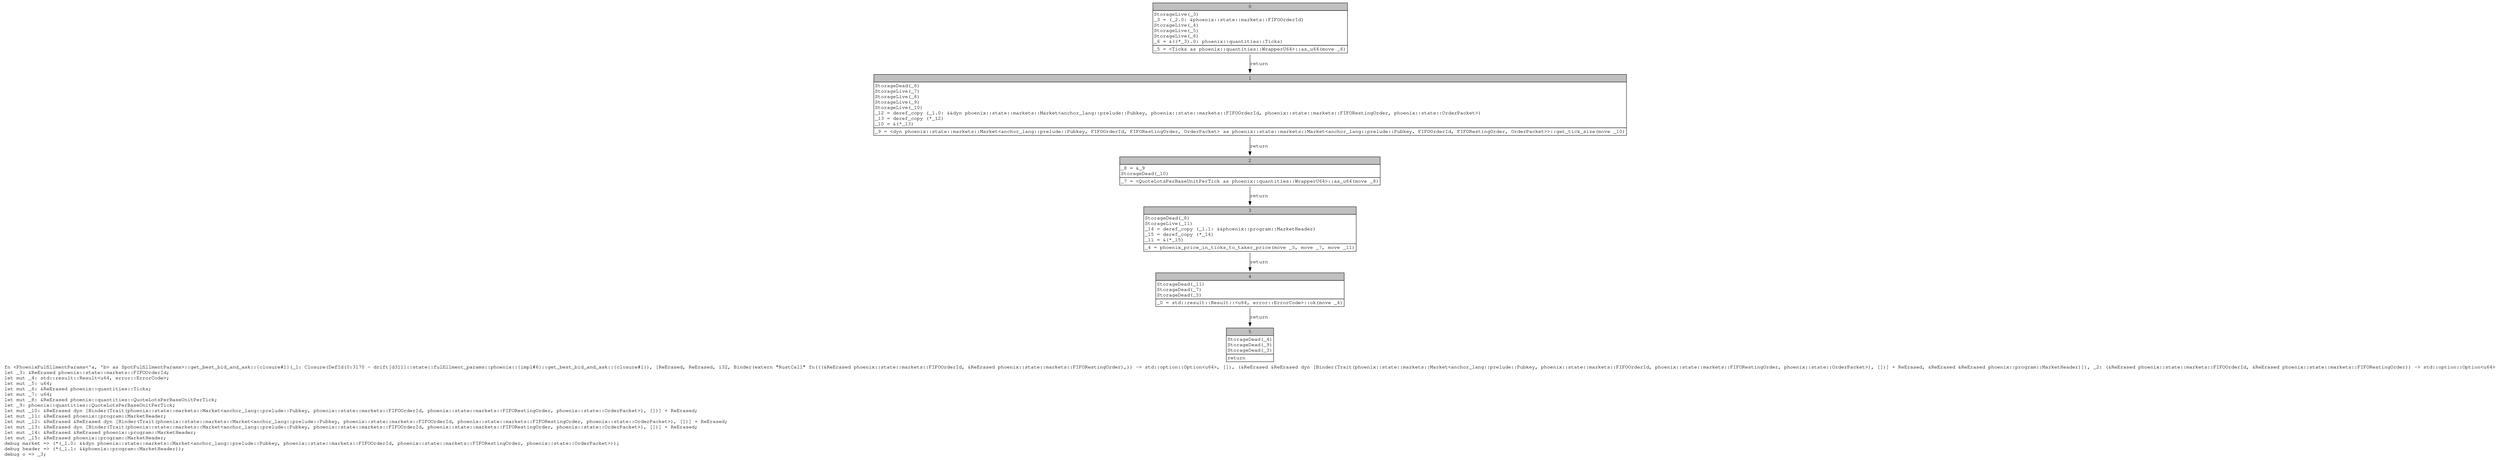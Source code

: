 digraph Mir_0_3170 {
    graph [fontname="Courier, monospace"];
    node [fontname="Courier, monospace"];
    edge [fontname="Courier, monospace"];
    label=<fn &lt;PhoenixFulfillmentParams&lt;'a, 'b&gt; as SpotFulfillmentParams&gt;::get_best_bid_and_ask::{closure#1}(_1: Closure(DefId(0:3170 ~ drift[d311]::state::fulfillment_params::phoenix::{impl#6}::get_best_bid_and_ask::{closure#1}), [ReErased, ReErased, i32, Binder(extern &quot;RustCall&quot; fn(((&amp;ReErased phoenix::state::markets::FIFOOrderId, &amp;ReErased phoenix::state::markets::FIFORestingOrder),)) -&gt; std::option::Option&lt;u64&gt;, []), (&amp;ReErased &amp;ReErased dyn [Binder(Trait(phoenix::state::markets::Market&lt;anchor_lang::prelude::Pubkey, phoenix::state::markets::FIFOOrderId, phoenix::state::markets::FIFORestingOrder, phoenix::state::OrderPacket&gt;), [])] + ReErased, &amp;ReErased &amp;ReErased phoenix::program::MarketHeader)]), _2: (&amp;ReErased phoenix::state::markets::FIFOOrderId, &amp;ReErased phoenix::state::markets::FIFORestingOrder)) -&gt; std::option::Option&lt;u64&gt;<br align="left"/>let _3: &amp;ReErased phoenix::state::markets::FIFOOrderId;<br align="left"/>let mut _4: std::result::Result&lt;u64, error::ErrorCode&gt;;<br align="left"/>let mut _5: u64;<br align="left"/>let mut _6: &amp;ReErased phoenix::quantities::Ticks;<br align="left"/>let mut _7: u64;<br align="left"/>let mut _8: &amp;ReErased phoenix::quantities::QuoteLotsPerBaseUnitPerTick;<br align="left"/>let _9: phoenix::quantities::QuoteLotsPerBaseUnitPerTick;<br align="left"/>let mut _10: &amp;ReErased dyn [Binder(Trait(phoenix::state::markets::Market&lt;anchor_lang::prelude::Pubkey, phoenix::state::markets::FIFOOrderId, phoenix::state::markets::FIFORestingOrder, phoenix::state::OrderPacket&gt;), [])] + ReErased;<br align="left"/>let mut _11: &amp;ReErased phoenix::program::MarketHeader;<br align="left"/>let mut _12: &amp;ReErased &amp;ReErased dyn [Binder(Trait(phoenix::state::markets::Market&lt;anchor_lang::prelude::Pubkey, phoenix::state::markets::FIFOOrderId, phoenix::state::markets::FIFORestingOrder, phoenix::state::OrderPacket&gt;), [])] + ReErased;<br align="left"/>let mut _13: &amp;ReErased dyn [Binder(Trait(phoenix::state::markets::Market&lt;anchor_lang::prelude::Pubkey, phoenix::state::markets::FIFOOrderId, phoenix::state::markets::FIFORestingOrder, phoenix::state::OrderPacket&gt;), [])] + ReErased;<br align="left"/>let mut _14: &amp;ReErased &amp;ReErased phoenix::program::MarketHeader;<br align="left"/>let mut _15: &amp;ReErased phoenix::program::MarketHeader;<br align="left"/>debug market =&gt; (*(_1.0: &amp;&amp;dyn phoenix::state::markets::Market&lt;anchor_lang::prelude::Pubkey, phoenix::state::markets::FIFOOrderId, phoenix::state::markets::FIFORestingOrder, phoenix::state::OrderPacket&gt;));<br align="left"/>debug header =&gt; (*(_1.1: &amp;&amp;phoenix::program::MarketHeader));<br align="left"/>debug o =&gt; _3;<br align="left"/>>;
    bb0__0_3170 [shape="none", label=<<table border="0" cellborder="1" cellspacing="0"><tr><td bgcolor="gray" align="center" colspan="1">0</td></tr><tr><td align="left" balign="left">StorageLive(_3)<br/>_3 = (_2.0: &amp;phoenix::state::markets::FIFOOrderId)<br/>StorageLive(_4)<br/>StorageLive(_5)<br/>StorageLive(_6)<br/>_6 = &amp;((*_3).0: phoenix::quantities::Ticks)<br/></td></tr><tr><td align="left">_5 = &lt;Ticks as phoenix::quantities::WrapperU64&gt;::as_u64(move _6)</td></tr></table>>];
    bb1__0_3170 [shape="none", label=<<table border="0" cellborder="1" cellspacing="0"><tr><td bgcolor="gray" align="center" colspan="1">1</td></tr><tr><td align="left" balign="left">StorageDead(_6)<br/>StorageLive(_7)<br/>StorageLive(_8)<br/>StorageLive(_9)<br/>StorageLive(_10)<br/>_12 = deref_copy (_1.0: &amp;&amp;dyn phoenix::state::markets::Market&lt;anchor_lang::prelude::Pubkey, phoenix::state::markets::FIFOOrderId, phoenix::state::markets::FIFORestingOrder, phoenix::state::OrderPacket&gt;)<br/>_13 = deref_copy (*_12)<br/>_10 = &amp;(*_13)<br/></td></tr><tr><td align="left">_9 = &lt;dyn phoenix::state::markets::Market&lt;anchor_lang::prelude::Pubkey, FIFOOrderId, FIFORestingOrder, OrderPacket&gt; as phoenix::state::markets::Market&lt;anchor_lang::prelude::Pubkey, FIFOOrderId, FIFORestingOrder, OrderPacket&gt;&gt;::get_tick_size(move _10)</td></tr></table>>];
    bb2__0_3170 [shape="none", label=<<table border="0" cellborder="1" cellspacing="0"><tr><td bgcolor="gray" align="center" colspan="1">2</td></tr><tr><td align="left" balign="left">_8 = &amp;_9<br/>StorageDead(_10)<br/></td></tr><tr><td align="left">_7 = &lt;QuoteLotsPerBaseUnitPerTick as phoenix::quantities::WrapperU64&gt;::as_u64(move _8)</td></tr></table>>];
    bb3__0_3170 [shape="none", label=<<table border="0" cellborder="1" cellspacing="0"><tr><td bgcolor="gray" align="center" colspan="1">3</td></tr><tr><td align="left" balign="left">StorageDead(_8)<br/>StorageLive(_11)<br/>_14 = deref_copy (_1.1: &amp;&amp;phoenix::program::MarketHeader)<br/>_15 = deref_copy (*_14)<br/>_11 = &amp;(*_15)<br/></td></tr><tr><td align="left">_4 = phoenix_price_in_ticks_to_taker_price(move _5, move _7, move _11)</td></tr></table>>];
    bb4__0_3170 [shape="none", label=<<table border="0" cellborder="1" cellspacing="0"><tr><td bgcolor="gray" align="center" colspan="1">4</td></tr><tr><td align="left" balign="left">StorageDead(_11)<br/>StorageDead(_7)<br/>StorageDead(_5)<br/></td></tr><tr><td align="left">_0 = std::result::Result::&lt;u64, error::ErrorCode&gt;::ok(move _4)</td></tr></table>>];
    bb5__0_3170 [shape="none", label=<<table border="0" cellborder="1" cellspacing="0"><tr><td bgcolor="gray" align="center" colspan="1">5</td></tr><tr><td align="left" balign="left">StorageDead(_4)<br/>StorageDead(_9)<br/>StorageDead(_3)<br/></td></tr><tr><td align="left">return</td></tr></table>>];
    bb0__0_3170 -> bb1__0_3170 [label="return"];
    bb1__0_3170 -> bb2__0_3170 [label="return"];
    bb2__0_3170 -> bb3__0_3170 [label="return"];
    bb3__0_3170 -> bb4__0_3170 [label="return"];
    bb4__0_3170 -> bb5__0_3170 [label="return"];
}
